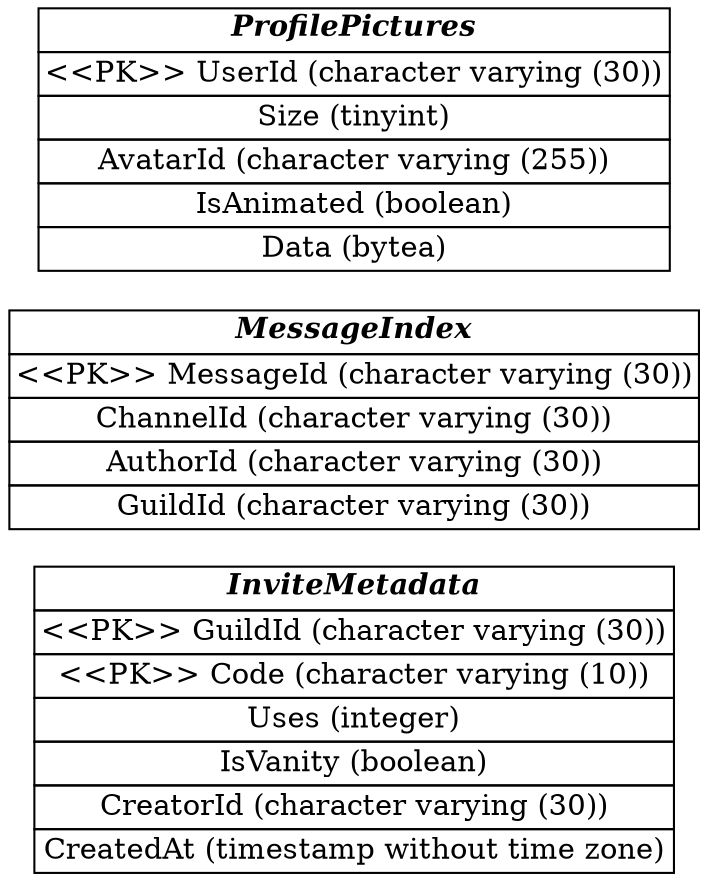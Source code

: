 digraph ER {
    rankdir=LR
    node[shape=plain]
    
    InviteMetadata [label=<
        <table border="0" cellborder="1" cellspacing="0">
            <tr><td><i><b>InviteMetadata</b></i></td></tr>
            <tr>
                <td port="GuildId">&lt;&lt;PK&gt;&gt; GuildId (character varying (30))</td>
            </tr>
            <tr>
                <td port="Code">&lt;&lt;PK&gt;&gt; Code (character varying (10))</td>
            </tr>
            <tr>
                <td port="Uses">Uses (integer)</td>
            </tr>
            <tr>
                <td port="IsVanity">IsVanity (boolean)</td>
            </tr>
            <tr>
                <td port="CreatorId">CreatorId (character varying (30))</td>
            </tr>
            <tr>
                <td port="CreatedAt">CreatedAt (timestamp without time zone)</td>
            </tr>
        </table>
    >];
    
    MessageIndex [label=<
        <table border="0" cellborder="1" cellspacing="0">
            <tr><td><i><b>MessageIndex</b></i></td></tr>
            <tr>
                <td port="MessageId">&lt;&lt;PK&gt;&gt; MessageId (character varying (30))</td>
            </tr>
            <tr>
                <td port="ChannelId">ChannelId (character varying (30))</td>
            </tr>
            <tr>
                <td port="AuthorId">AuthorId (character varying (30))</td>
            </tr>
            <tr>
                <td port="GuildId">GuildId (character varying (30))</td>
            </tr>
        </table>
    >];
    
    ProfilePictures [label=<
        <table border="0" cellborder="1" cellspacing="0">
            <tr><td><i><b>ProfilePictures</b></i></td></tr>
            <tr>
                <td port="UserId">&lt;&lt;PK&gt;&gt; UserId (character varying (30))</td>
            </tr>
            <tr>
                <td port="Size">Size (tinyint)</td>
            </tr>
            <tr>
                <td port="AvatarId">AvatarId (character varying (255))</td>
            </tr>
            <tr>
                <td port="IsAnimated">IsAnimated (boolean)</td>
            </tr>
            <tr>
                <td port="Data">Data (bytea)</td>
            </tr>
        </table>
    >];
}
